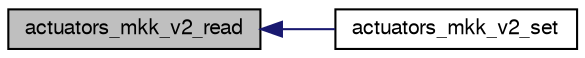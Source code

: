 digraph "actuators_mkk_v2_read"
{
  edge [fontname="FreeSans",fontsize="10",labelfontname="FreeSans",labelfontsize="10"];
  node [fontname="FreeSans",fontsize="10",shape=record];
  rankdir="LR";
  Node1 [label="actuators_mkk_v2_read",height=0.2,width=0.4,color="black", fillcolor="grey75", style="filled", fontcolor="black"];
  Node1 -> Node2 [dir="back",color="midnightblue",fontsize="10",style="solid",fontname="FreeSans"];
  Node2 [label="actuators_mkk_v2_set",height=0.2,width=0.4,color="black", fillcolor="white", style="filled",URL="$actuators__mkk__v2_8h.html#a802c42c367c345d44b0fb05171816141"];
}
